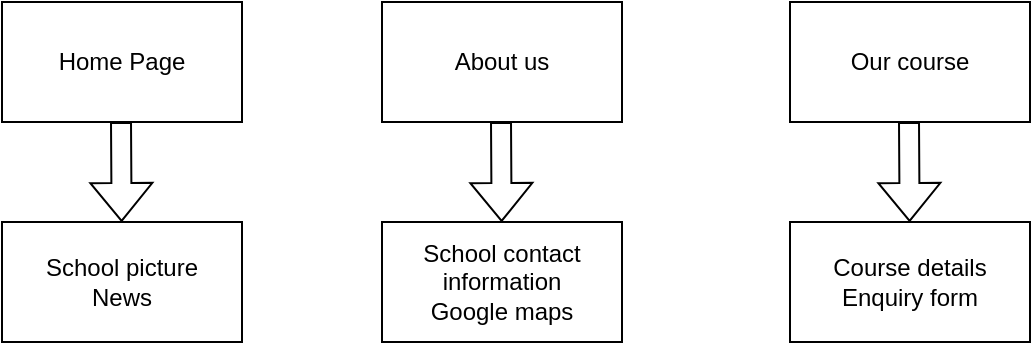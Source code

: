 <mxfile version="16.5.1" type="device"><diagram id="UgeDFmRrgFc3Zv2cR16l" name="第 1 页"><mxGraphModel dx="1038" dy="641" grid="1" gridSize="10" guides="1" tooltips="1" connect="1" arrows="1" fold="1" page="1" pageScale="1" pageWidth="827" pageHeight="1169" math="0" shadow="0"><root><mxCell id="0"/><mxCell id="1" parent="0"/><mxCell id="t7xBF_aKP3FXcpftHhvr-1" value="Home Page" style="rounded=0;whiteSpace=wrap;html=1;" vertex="1" parent="1"><mxGeometry x="20" y="70" width="120" height="60" as="geometry"/></mxCell><mxCell id="t7xBF_aKP3FXcpftHhvr-2" value="" style="shape=flexArrow;endArrow=classic;html=1;rounded=0;" edge="1" parent="1" target="t7xBF_aKP3FXcpftHhvr-3"><mxGeometry width="50" height="50" relative="1" as="geometry"><mxPoint x="79.5" y="130" as="sourcePoint"/><mxPoint x="79.5" y="180" as="targetPoint"/></mxGeometry></mxCell><mxCell id="t7xBF_aKP3FXcpftHhvr-3" value="School picture&lt;br&gt;News" style="rounded=0;whiteSpace=wrap;html=1;" vertex="1" parent="1"><mxGeometry x="20" y="180" width="120" height="60" as="geometry"/></mxCell><mxCell id="t7xBF_aKP3FXcpftHhvr-5" value="About us" style="rounded=0;whiteSpace=wrap;html=1;" vertex="1" parent="1"><mxGeometry x="210" y="70" width="120" height="60" as="geometry"/></mxCell><mxCell id="t7xBF_aKP3FXcpftHhvr-6" value="" style="shape=flexArrow;endArrow=classic;html=1;rounded=0;" edge="1" parent="1" target="t7xBF_aKP3FXcpftHhvr-7"><mxGeometry width="50" height="50" relative="1" as="geometry"><mxPoint x="269.5" y="130" as="sourcePoint"/><mxPoint x="269.5" y="180" as="targetPoint"/></mxGeometry></mxCell><mxCell id="t7xBF_aKP3FXcpftHhvr-7" value="School contact information&lt;br&gt;Google maps" style="rounded=0;whiteSpace=wrap;html=1;" vertex="1" parent="1"><mxGeometry x="210" y="180" width="120" height="60" as="geometry"/></mxCell><mxCell id="t7xBF_aKP3FXcpftHhvr-8" value="Our course" style="rounded=0;whiteSpace=wrap;html=1;" vertex="1" parent="1"><mxGeometry x="414" y="70" width="120" height="60" as="geometry"/></mxCell><mxCell id="t7xBF_aKP3FXcpftHhvr-9" value="" style="shape=flexArrow;endArrow=classic;html=1;rounded=0;" edge="1" parent="1" target="t7xBF_aKP3FXcpftHhvr-10"><mxGeometry width="50" height="50" relative="1" as="geometry"><mxPoint x="473.5" y="130" as="sourcePoint"/><mxPoint x="473.5" y="180" as="targetPoint"/></mxGeometry></mxCell><mxCell id="t7xBF_aKP3FXcpftHhvr-10" value="Course details&lt;br&gt;Enquiry form" style="rounded=0;whiteSpace=wrap;html=1;" vertex="1" parent="1"><mxGeometry x="414" y="180" width="120" height="60" as="geometry"/></mxCell></root></mxGraphModel></diagram></mxfile>